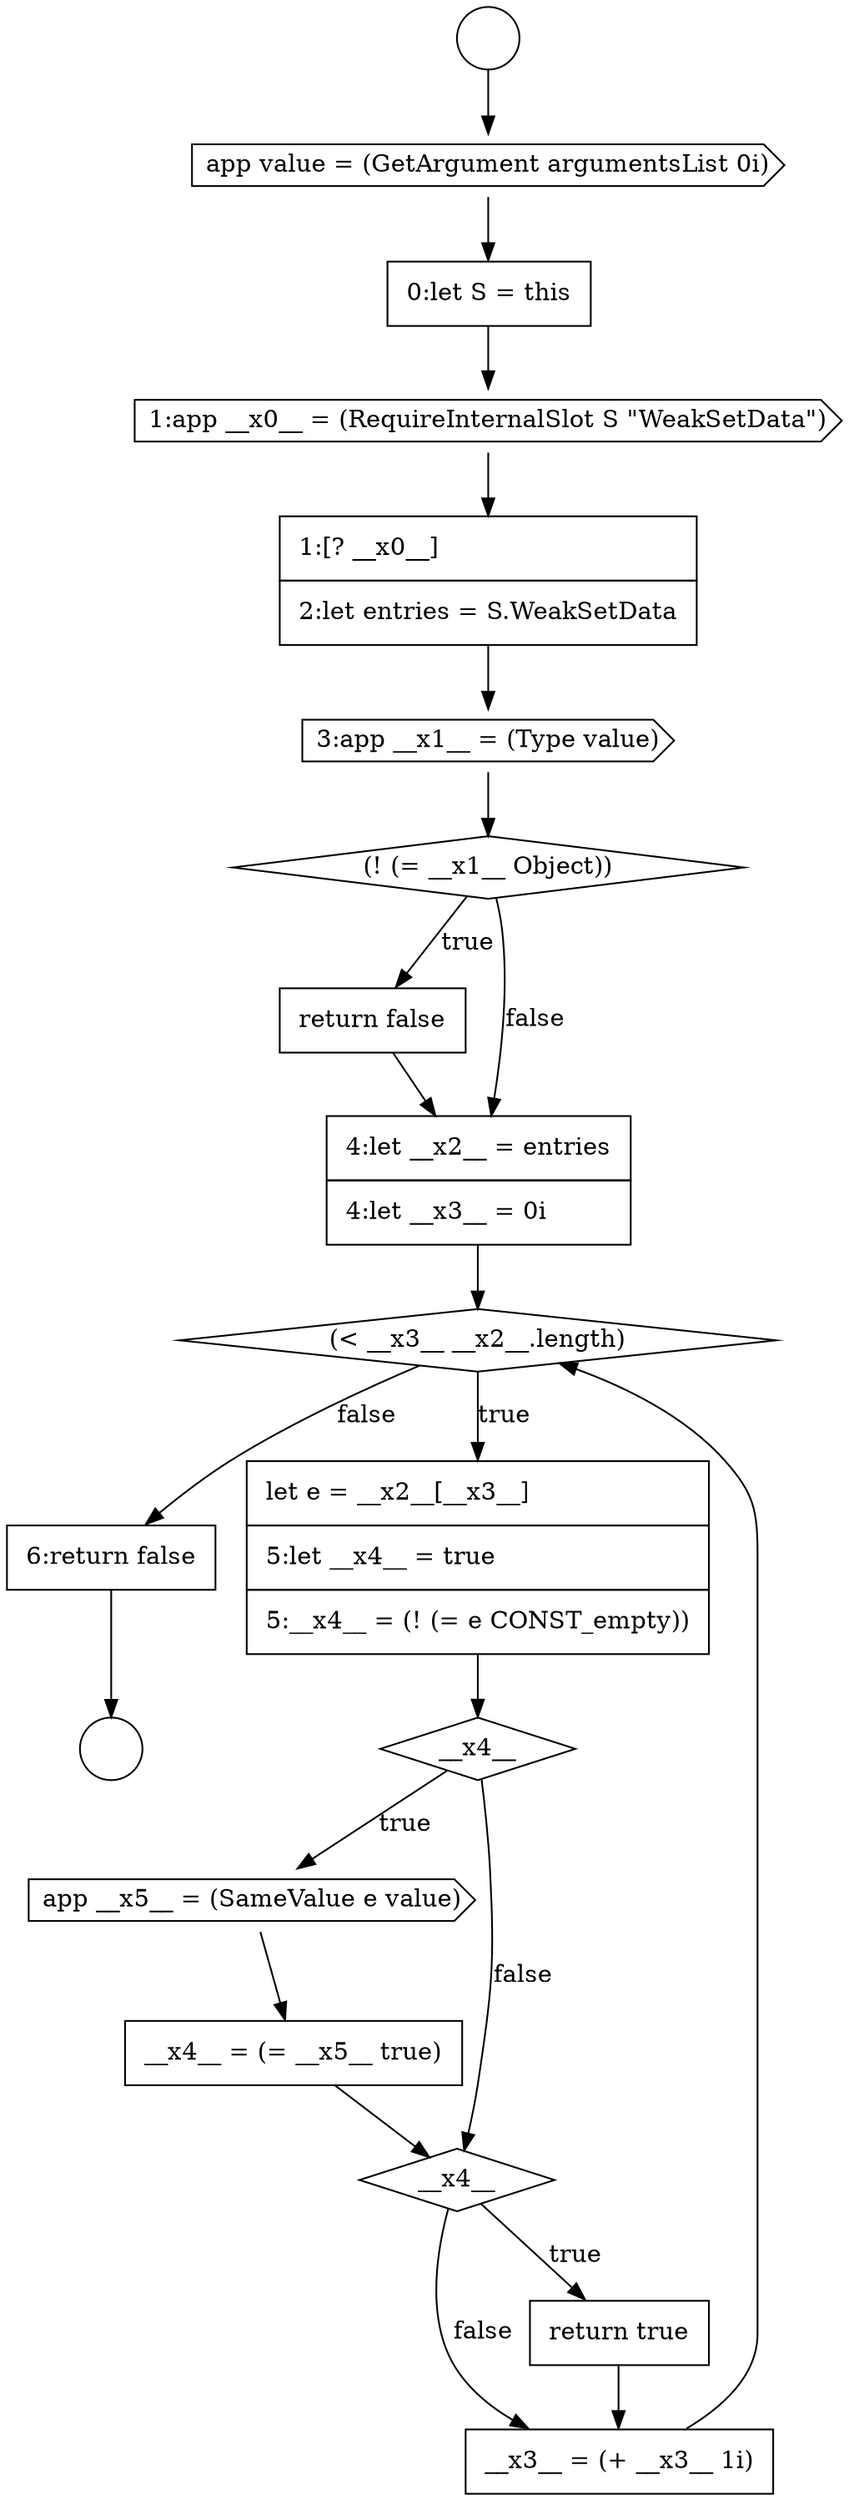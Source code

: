 digraph {
  node17375 [shape=none, margin=0, label=<<font color="black">
    <table border="0" cellborder="1" cellspacing="0" cellpadding="10">
      <tr><td align="left">return false</td></tr>
    </table>
  </font>> color="black" fillcolor="white" style=filled]
  node17385 [shape=none, margin=0, label=<<font color="black">
    <table border="0" cellborder="1" cellspacing="0" cellpadding="10">
      <tr><td align="left">6:return false</td></tr>
    </table>
  </font>> color="black" fillcolor="white" style=filled]
  node17377 [shape=diamond, label=<<font color="black">(&lt; __x3__ __x2__.length)</font>> color="black" fillcolor="white" style=filled]
  node17373 [shape=cds, label=<<font color="black">3:app __x1__ = (Type value)</font>> color="black" fillcolor="white" style=filled]
  node17379 [shape=diamond, label=<<font color="black">__x4__</font>> color="black" fillcolor="white" style=filled]
  node17380 [shape=cds, label=<<font color="black">app __x5__ = (SameValue e value)</font>> color="black" fillcolor="white" style=filled]
  node17384 [shape=none, margin=0, label=<<font color="black">
    <table border="0" cellborder="1" cellspacing="0" cellpadding="10">
      <tr><td align="left">__x3__ = (+ __x3__ 1i)</td></tr>
    </table>
  </font>> color="black" fillcolor="white" style=filled]
  node17372 [shape=none, margin=0, label=<<font color="black">
    <table border="0" cellborder="1" cellspacing="0" cellpadding="10">
      <tr><td align="left">1:[? __x0__]</td></tr>
      <tr><td align="left">2:let entries = S.WeakSetData</td></tr>
    </table>
  </font>> color="black" fillcolor="white" style=filled]
  node17381 [shape=none, margin=0, label=<<font color="black">
    <table border="0" cellborder="1" cellspacing="0" cellpadding="10">
      <tr><td align="left">__x4__ = (= __x5__ true)</td></tr>
    </table>
  </font>> color="black" fillcolor="white" style=filled]
  node17371 [shape=cds, label=<<font color="black">1:app __x0__ = (RequireInternalSlot S &quot;WeakSetData&quot;)</font>> color="black" fillcolor="white" style=filled]
  node17374 [shape=diamond, label=<<font color="black">(! (= __x1__ Object))</font>> color="black" fillcolor="white" style=filled]
  node17378 [shape=none, margin=0, label=<<font color="black">
    <table border="0" cellborder="1" cellspacing="0" cellpadding="10">
      <tr><td align="left">let e = __x2__[__x3__]</td></tr>
      <tr><td align="left">5:let __x4__ = true</td></tr>
      <tr><td align="left">5:__x4__ = (! (= e CONST_empty))</td></tr>
    </table>
  </font>> color="black" fillcolor="white" style=filled]
  node17370 [shape=none, margin=0, label=<<font color="black">
    <table border="0" cellborder="1" cellspacing="0" cellpadding="10">
      <tr><td align="left">0:let S = this</td></tr>
    </table>
  </font>> color="black" fillcolor="white" style=filled]
  node17367 [shape=circle label=" " color="black" fillcolor="white" style=filled]
  node17382 [shape=diamond, label=<<font color="black">__x4__</font>> color="black" fillcolor="white" style=filled]
  node17368 [shape=circle label=" " color="black" fillcolor="white" style=filled]
  node17369 [shape=cds, label=<<font color="black">app value = (GetArgument argumentsList 0i)</font>> color="black" fillcolor="white" style=filled]
  node17383 [shape=none, margin=0, label=<<font color="black">
    <table border="0" cellborder="1" cellspacing="0" cellpadding="10">
      <tr><td align="left">return true</td></tr>
    </table>
  </font>> color="black" fillcolor="white" style=filled]
  node17376 [shape=none, margin=0, label=<<font color="black">
    <table border="0" cellborder="1" cellspacing="0" cellpadding="10">
      <tr><td align="left">4:let __x2__ = entries</td></tr>
      <tr><td align="left">4:let __x3__ = 0i</td></tr>
    </table>
  </font>> color="black" fillcolor="white" style=filled]
  node17371 -> node17372 [ color="black"]
  node17369 -> node17370 [ color="black"]
  node17376 -> node17377 [ color="black"]
  node17377 -> node17378 [label=<<font color="black">true</font>> color="black"]
  node17377 -> node17385 [label=<<font color="black">false</font>> color="black"]
  node17379 -> node17380 [label=<<font color="black">true</font>> color="black"]
  node17379 -> node17382 [label=<<font color="black">false</font>> color="black"]
  node17384 -> node17377 [ color="black"]
  node17374 -> node17375 [label=<<font color="black">true</font>> color="black"]
  node17374 -> node17376 [label=<<font color="black">false</font>> color="black"]
  node17372 -> node17373 [ color="black"]
  node17373 -> node17374 [ color="black"]
  node17385 -> node17368 [ color="black"]
  node17381 -> node17382 [ color="black"]
  node17380 -> node17381 [ color="black"]
  node17382 -> node17383 [label=<<font color="black">true</font>> color="black"]
  node17382 -> node17384 [label=<<font color="black">false</font>> color="black"]
  node17383 -> node17384 [ color="black"]
  node17370 -> node17371 [ color="black"]
  node17378 -> node17379 [ color="black"]
  node17375 -> node17376 [ color="black"]
  node17367 -> node17369 [ color="black"]
}
